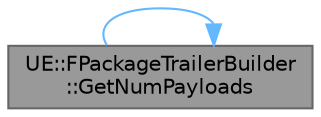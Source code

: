 digraph "UE::FPackageTrailerBuilder::GetNumPayloads"
{
 // INTERACTIVE_SVG=YES
 // LATEX_PDF_SIZE
  bgcolor="transparent";
  edge [fontname=Helvetica,fontsize=10,labelfontname=Helvetica,labelfontsize=10];
  node [fontname=Helvetica,fontsize=10,shape=box,height=0.2,width=0.4];
  rankdir="LR";
  Node1 [id="Node000001",label="UE::FPackageTrailerBuilder\l::GetNumPayloads",height=0.2,width=0.4,color="gray40", fillcolor="grey60", style="filled", fontcolor="black",tooltip="Returns the total number of payload entries in the builder."];
  Node1 -> Node1 [id="edge1_Node000001_Node000001",color="steelblue1",style="solid",tooltip=" "];
}
